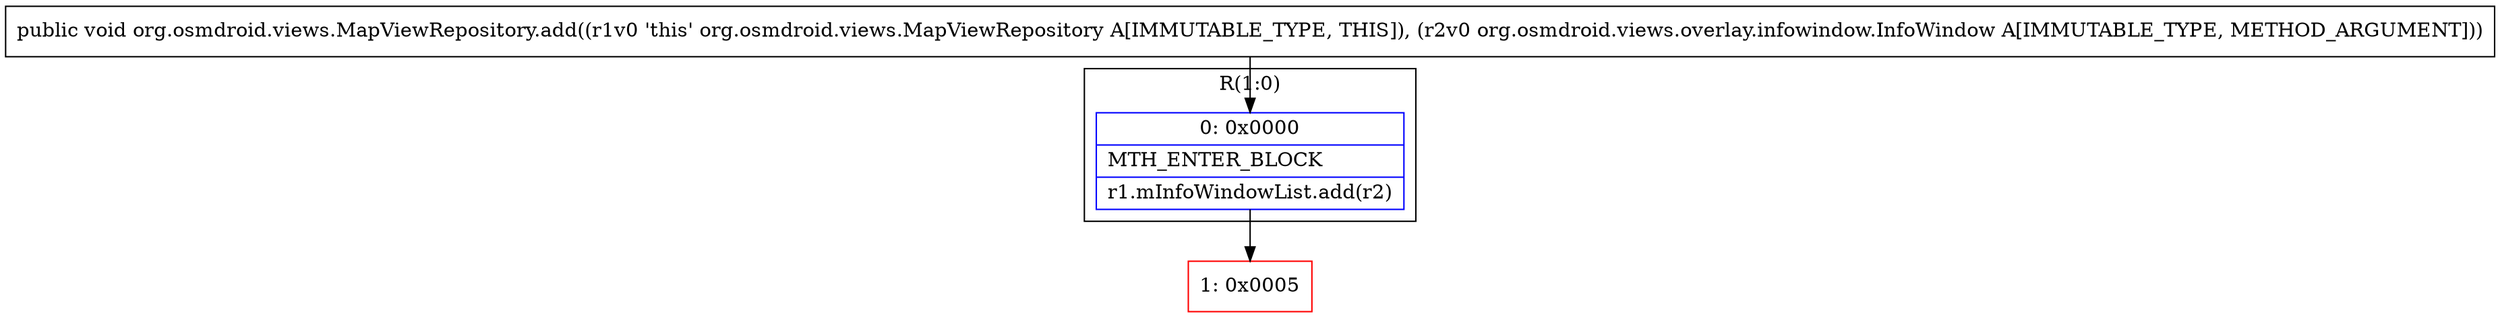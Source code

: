digraph "CFG fororg.osmdroid.views.MapViewRepository.add(Lorg\/osmdroid\/views\/overlay\/infowindow\/InfoWindow;)V" {
subgraph cluster_Region_1142578578 {
label = "R(1:0)";
node [shape=record,color=blue];
Node_0 [shape=record,label="{0\:\ 0x0000|MTH_ENTER_BLOCK\l|r1.mInfoWindowList.add(r2)\l}"];
}
Node_1 [shape=record,color=red,label="{1\:\ 0x0005}"];
MethodNode[shape=record,label="{public void org.osmdroid.views.MapViewRepository.add((r1v0 'this' org.osmdroid.views.MapViewRepository A[IMMUTABLE_TYPE, THIS]), (r2v0 org.osmdroid.views.overlay.infowindow.InfoWindow A[IMMUTABLE_TYPE, METHOD_ARGUMENT])) }"];
MethodNode -> Node_0;
Node_0 -> Node_1;
}

